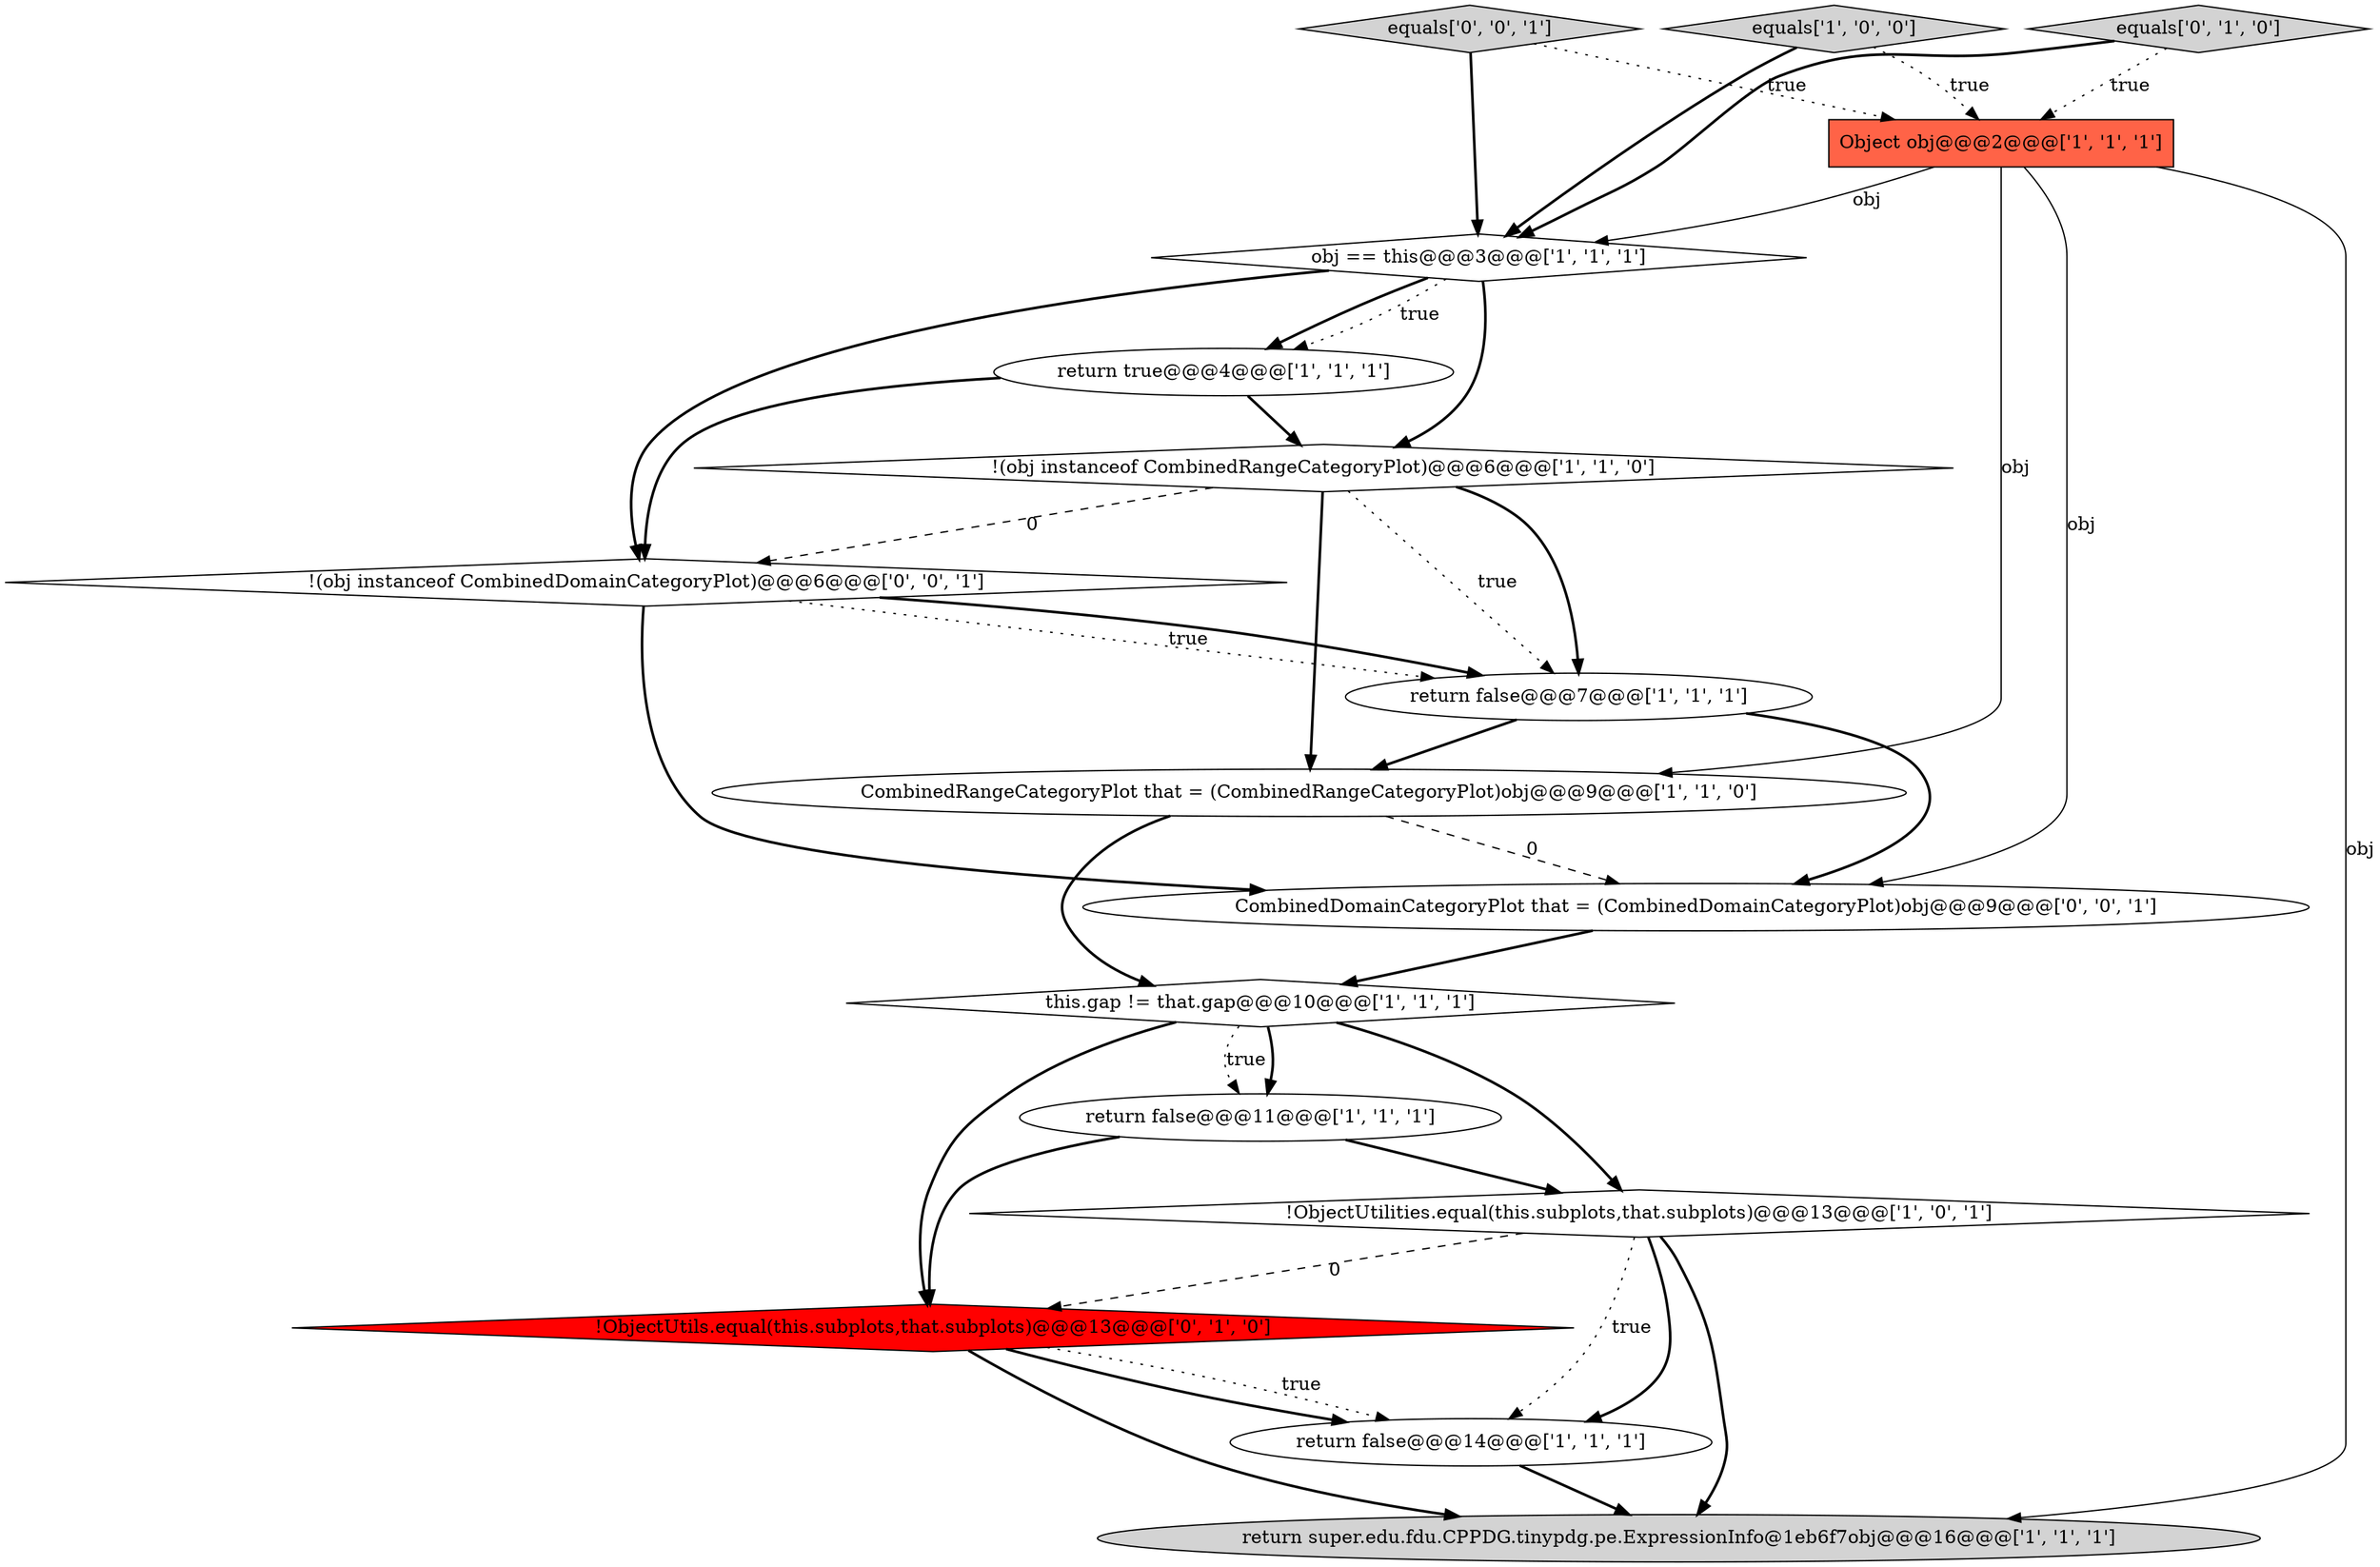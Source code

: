 digraph {
10 [style = filled, label = "!ObjectUtilities.equal(this.subplots,that.subplots)@@@13@@@['1', '0', '1']", fillcolor = white, shape = diamond image = "AAA0AAABBB1BBB"];
16 [style = filled, label = "equals['0', '0', '1']", fillcolor = lightgray, shape = diamond image = "AAA0AAABBB3BBB"];
6 [style = filled, label = "equals['1', '0', '0']", fillcolor = lightgray, shape = diamond image = "AAA0AAABBB1BBB"];
11 [style = filled, label = "!(obj instanceof CombinedRangeCategoryPlot)@@@6@@@['1', '1', '0']", fillcolor = white, shape = diamond image = "AAA0AAABBB1BBB"];
15 [style = filled, label = "CombinedDomainCategoryPlot that = (CombinedDomainCategoryPlot)obj@@@9@@@['0', '0', '1']", fillcolor = white, shape = ellipse image = "AAA0AAABBB3BBB"];
7 [style = filled, label = "return false@@@14@@@['1', '1', '1']", fillcolor = white, shape = ellipse image = "AAA0AAABBB1BBB"];
12 [style = filled, label = "equals['0', '1', '0']", fillcolor = lightgray, shape = diamond image = "AAA0AAABBB2BBB"];
14 [style = filled, label = "!(obj instanceof CombinedDomainCategoryPlot)@@@6@@@['0', '0', '1']", fillcolor = white, shape = diamond image = "AAA0AAABBB3BBB"];
0 [style = filled, label = "Object obj@@@2@@@['1', '1', '1']", fillcolor = tomato, shape = box image = "AAA0AAABBB1BBB"];
2 [style = filled, label = "CombinedRangeCategoryPlot that = (CombinedRangeCategoryPlot)obj@@@9@@@['1', '1', '0']", fillcolor = white, shape = ellipse image = "AAA0AAABBB1BBB"];
5 [style = filled, label = "return false@@@11@@@['1', '1', '1']", fillcolor = white, shape = ellipse image = "AAA0AAABBB1BBB"];
3 [style = filled, label = "return super.edu.fdu.CPPDG.tinypdg.pe.ExpressionInfo@1eb6f7obj@@@16@@@['1', '1', '1']", fillcolor = lightgray, shape = ellipse image = "AAA0AAABBB1BBB"];
8 [style = filled, label = "this.gap != that.gap@@@10@@@['1', '1', '1']", fillcolor = white, shape = diamond image = "AAA0AAABBB1BBB"];
4 [style = filled, label = "return false@@@7@@@['1', '1', '1']", fillcolor = white, shape = ellipse image = "AAA0AAABBB1BBB"];
9 [style = filled, label = "return true@@@4@@@['1', '1', '1']", fillcolor = white, shape = ellipse image = "AAA0AAABBB1BBB"];
13 [style = filled, label = "!ObjectUtils.equal(this.subplots,that.subplots)@@@13@@@['0', '1', '0']", fillcolor = red, shape = diamond image = "AAA1AAABBB2BBB"];
1 [style = filled, label = "obj == this@@@3@@@['1', '1', '1']", fillcolor = white, shape = diamond image = "AAA0AAABBB1BBB"];
5->10 [style = bold, label=""];
8->10 [style = bold, label=""];
9->11 [style = bold, label=""];
0->2 [style = solid, label="obj"];
11->4 [style = bold, label=""];
4->15 [style = bold, label=""];
0->3 [style = solid, label="obj"];
10->3 [style = bold, label=""];
13->7 [style = dotted, label="true"];
0->1 [style = solid, label="obj"];
11->4 [style = dotted, label="true"];
4->2 [style = bold, label=""];
10->13 [style = dashed, label="0"];
12->1 [style = bold, label=""];
10->7 [style = bold, label=""];
11->2 [style = bold, label=""];
7->3 [style = bold, label=""];
1->9 [style = bold, label=""];
1->11 [style = bold, label=""];
2->15 [style = dashed, label="0"];
6->1 [style = bold, label=""];
16->0 [style = dotted, label="true"];
8->5 [style = bold, label=""];
13->3 [style = bold, label=""];
16->1 [style = bold, label=""];
8->5 [style = dotted, label="true"];
13->7 [style = bold, label=""];
11->14 [style = dashed, label="0"];
1->9 [style = dotted, label="true"];
5->13 [style = bold, label=""];
9->14 [style = bold, label=""];
12->0 [style = dotted, label="true"];
1->14 [style = bold, label=""];
14->15 [style = bold, label=""];
6->0 [style = dotted, label="true"];
14->4 [style = dotted, label="true"];
0->15 [style = solid, label="obj"];
15->8 [style = bold, label=""];
10->7 [style = dotted, label="true"];
8->13 [style = bold, label=""];
2->8 [style = bold, label=""];
14->4 [style = bold, label=""];
}
